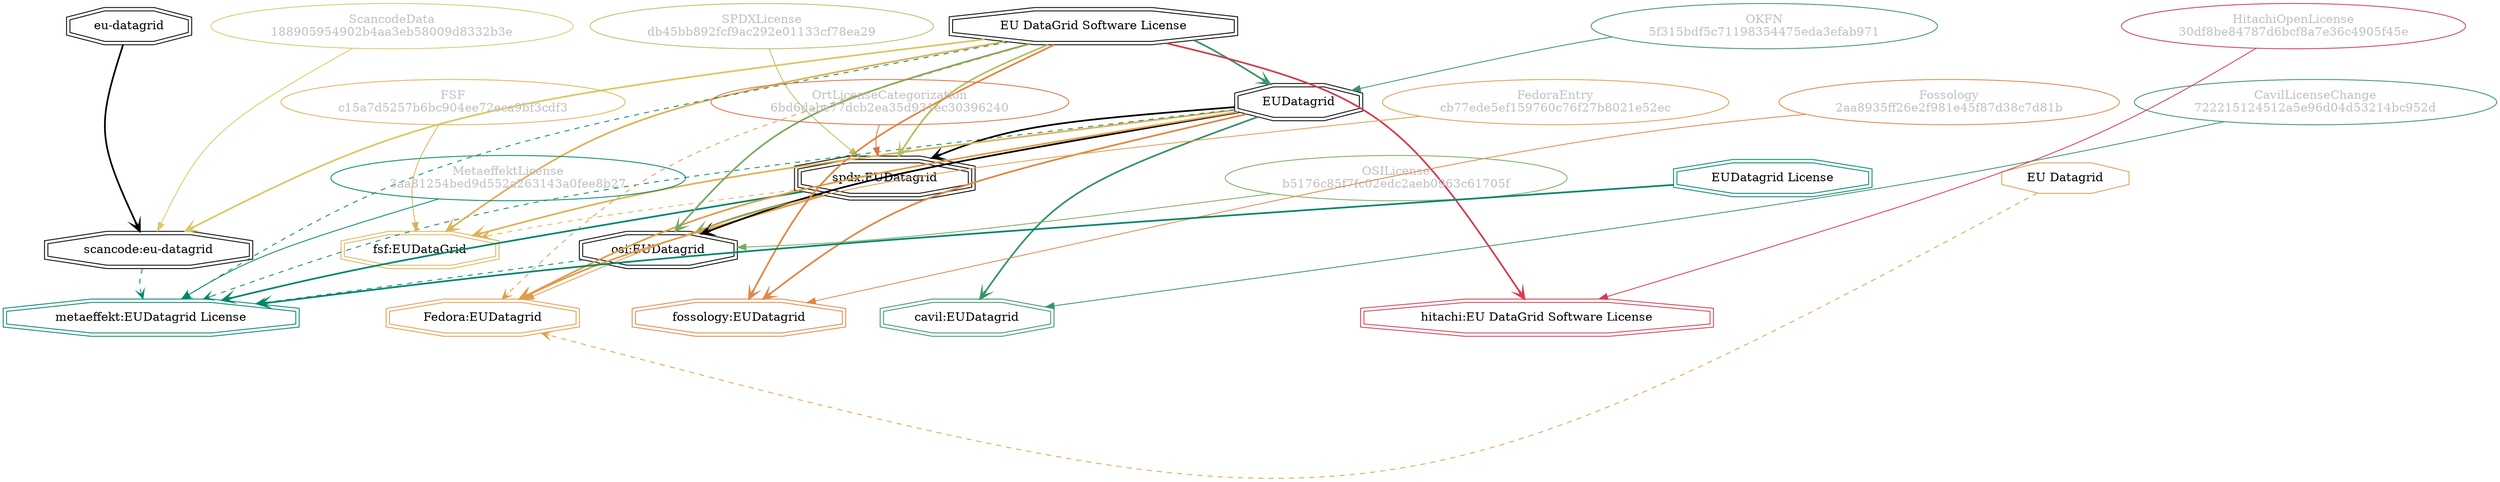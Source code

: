 strict digraph {
    node [shape=box];
    graph [splines=curved];
    1569 [label="SPDXLicense\ndb45bb892fcf9ac292e01133cf78ea29"
         ,fontcolor=gray
         ,color="#b8bf62"
         ,fillcolor="beige;1"
         ,shape=ellipse];
    1570 [label="spdx:EUDatagrid"
         ,shape=tripleoctagon];
    1571 [label=EUDatagrid
         ,shape=doubleoctagon];
    1572 [label="EU DataGrid Software License"
         ,shape=doubleoctagon];
    5016 [label="OSILicense\nb5176c85f7fc02edc2aeb0963c61705f"
         ,fontcolor=gray
         ,color="#78ab63"
         ,fillcolor="beige;1"
         ,shape=ellipse];
    5017 [label="osi:EUDatagrid"
         ,shape=doubleoctagon];
    6326 [label="FedoraEntry\ncb77ede5ef159760c76f27b8021e52ec"
         ,fontcolor=gray
         ,color="#e09d4b"
         ,fillcolor="beige;1"
         ,shape=ellipse];
    6327 [label="Fedora:EUDatagrid"
         ,color="#e09d4b"
         ,shape=doubleoctagon];
    6328 [label="EU Datagrid"
         ,color="#e09d4b"
         ,shape=octagon];
    10163 [label="FSF\nc15a7d5257b6bc904ee72eca9bf3cdf3"
          ,fontcolor=gray
          ,color="#deb256"
          ,fillcolor="beige;1"
          ,shape=ellipse];
    10164 [label="fsf:EUDataGrid"
          ,color="#deb256"
          ,shape=doubleoctagon];
    15261 [label="ScancodeData\n188905954902b4aa3eb58009d8332b3e"
          ,fontcolor=gray
          ,color="#dac767"
          ,fillcolor="beige;1"
          ,shape=ellipse];
    15262 [label="scancode:eu-datagrid"
          ,shape=doubleoctagon];
    15263 [label="eu-datagrid"
          ,shape=doubleoctagon];
    26045 [label="Fossology\n2aa8935ff26e2f981e45f87d38c7d81b"
          ,fontcolor=gray
          ,color="#e18745"
          ,fillcolor="beige;1"
          ,shape=ellipse];
    26046 [label="fossology:EUDatagrid"
          ,color="#e18745"
          ,shape=doubleoctagon];
    28293 [label="OKFN\n5f315bdf5c71198354475eda3efab971"
          ,fontcolor=gray
          ,color="#379469"
          ,fillcolor="beige;1"
          ,shape=ellipse];
    28669 [label="OrtLicenseCategorization\n6bd6dabe77dcb2ea35d931ec30396240"
          ,fontcolor=gray
          ,color="#e06f45"
          ,fillcolor="beige;1"
          ,shape=ellipse];
    36778 [label="CavilLicenseChange\n722215124512a5e96d04d53214bc952d"
          ,fontcolor=gray
          ,color="#379469"
          ,fillcolor="beige;1"
          ,shape=ellipse];
    36779 [label="cavil:EUDatagrid"
          ,color="#379469"
          ,shape=doubleoctagon];
    41564 [label="MetaeffektLicense\n3aa81254bed9d552a263143a0fee8b27"
          ,fontcolor=gray
          ,color="#00876c"
          ,fillcolor="beige;1"
          ,shape=ellipse];
    41565 [label="metaeffekt:EUDatagrid License"
          ,color="#00876c"
          ,shape=doubleoctagon];
    41566 [label="EUDatagrid License"
          ,color="#00876c"
          ,shape=doubleoctagon];
    54123 [label="HitachiOpenLicense\n30df8be84787d6bcf8a7e36c4905f45e"
          ,fontcolor=gray
          ,color="#d43d51"
          ,fillcolor="beige;1"
          ,shape=ellipse];
    54124 [label="hitachi:EU DataGrid Software License"
          ,color="#d43d51"
          ,shape=doubleoctagon];
    1569 -> 1570 [weight=0.5
                 ,color="#b8bf62"];
    1570 -> 5017 [style=bold
                 ,arrowhead=vee
                 ,weight=0.7
                 ,color="#78ab63"];
    1570 -> 6327 [style=bold
                 ,arrowhead=vee
                 ,weight=0.7
                 ,color="#e09d4b"];
    1570 -> 10164 [style=dashed
                  ,arrowhead=vee
                  ,weight=0.5
                  ,color="#deb256"];
    1570 -> 41565 [style=bold
                  ,arrowhead=vee
                  ,weight=0.7
                  ,color="#00876c"];
    1571 -> 1570 [style=bold
                 ,arrowhead=vee
                 ,weight=0.7];
    1571 -> 5017 [style=bold
                 ,arrowhead=vee
                 ,weight=0.7];
    1571 -> 6327 [style=bold
                 ,arrowhead=vee
                 ,weight=0.7
                 ,color="#e09d4b"];
    1571 -> 10164 [style=bold
                  ,arrowhead=vee
                  ,weight=0.7
                  ,color="#deb256"];
    1571 -> 26046 [style=bold
                  ,arrowhead=vee
                  ,weight=0.7
                  ,color="#e18745"];
    1571 -> 36779 [style=bold
                  ,arrowhead=vee
                  ,weight=0.7
                  ,color="#379469"];
    1571 -> 36779 [style=bold
                  ,arrowhead=vee
                  ,weight=0.7
                  ,color="#379469"];
    1571 -> 41565 [style=dashed
                  ,arrowhead=vee
                  ,weight=0.5
                  ,color="#00876c"];
    1572 -> 1570 [style=bold
                 ,arrowhead=vee
                 ,weight=0.7
                 ,color="#b8bf62"];
    1572 -> 1571 [style=bold
                 ,arrowhead=vee
                 ,weight=0.7
                 ,color="#379469"];
    1572 -> 5017 [style=bold
                 ,arrowhead=vee
                 ,weight=0.7
                 ,color="#78ab63"];
    1572 -> 6327 [style=dashed
                 ,arrowhead=vee
                 ,weight=0.5
                 ,color="#e09d4b"];
    1572 -> 10164 [style=bold
                  ,arrowhead=vee
                  ,weight=0.7
                  ,color="#deb256"];
    1572 -> 15262 [style=bold
                  ,arrowhead=vee
                  ,weight=0.7
                  ,color="#dac767"];
    1572 -> 26046 [style=bold
                  ,arrowhead=vee
                  ,weight=0.7
                  ,color="#e18745"];
    1572 -> 41565 [style=dashed
                  ,arrowhead=vee
                  ,weight=0.5
                  ,color="#00876c"];
    1572 -> 54124 [style=bold
                  ,arrowhead=vee
                  ,weight=0.7
                  ,color="#d43d51"];
    5016 -> 5017 [weight=0.5
                 ,color="#78ab63"];
    5017 -> 41565 [style=dashed
                  ,arrowhead=vee
                  ,weight=0.5
                  ,color="#00876c"];
    6326 -> 6327 [weight=0.5
                 ,color="#e09d4b"];
    6328 -> 6327 [style=dashed
                 ,arrowhead=vee
                 ,weight=0.5
                 ,color="#e09d4b"];
    10163 -> 10164 [weight=0.5
                   ,color="#deb256"];
    15261 -> 15262 [weight=0.5
                   ,color="#dac767"];
    15262 -> 41565 [style=dashed
                   ,arrowhead=vee
                   ,weight=0.5
                   ,color="#00876c"];
    15263 -> 15262 [style=bold
                   ,arrowhead=vee
                   ,weight=0.7];
    26045 -> 26046 [weight=0.5
                   ,color="#e18745"];
    28293 -> 1571 [weight=0.5
                  ,color="#379469"];
    28669 -> 1570 [weight=0.5
                  ,color="#e06f45"];
    36778 -> 36779 [weight=0.5
                   ,color="#379469"];
    41564 -> 41565 [weight=0.5
                   ,color="#00876c"];
    41566 -> 41565 [style=bold
                   ,arrowhead=vee
                   ,weight=0.7
                   ,color="#00876c"];
    41566 -> 41565 [style=bold
                   ,arrowhead=vee
                   ,weight=0.7
                   ,color="#00876c"];
    54123 -> 54124 [weight=0.5
                   ,color="#d43d51"];
}
